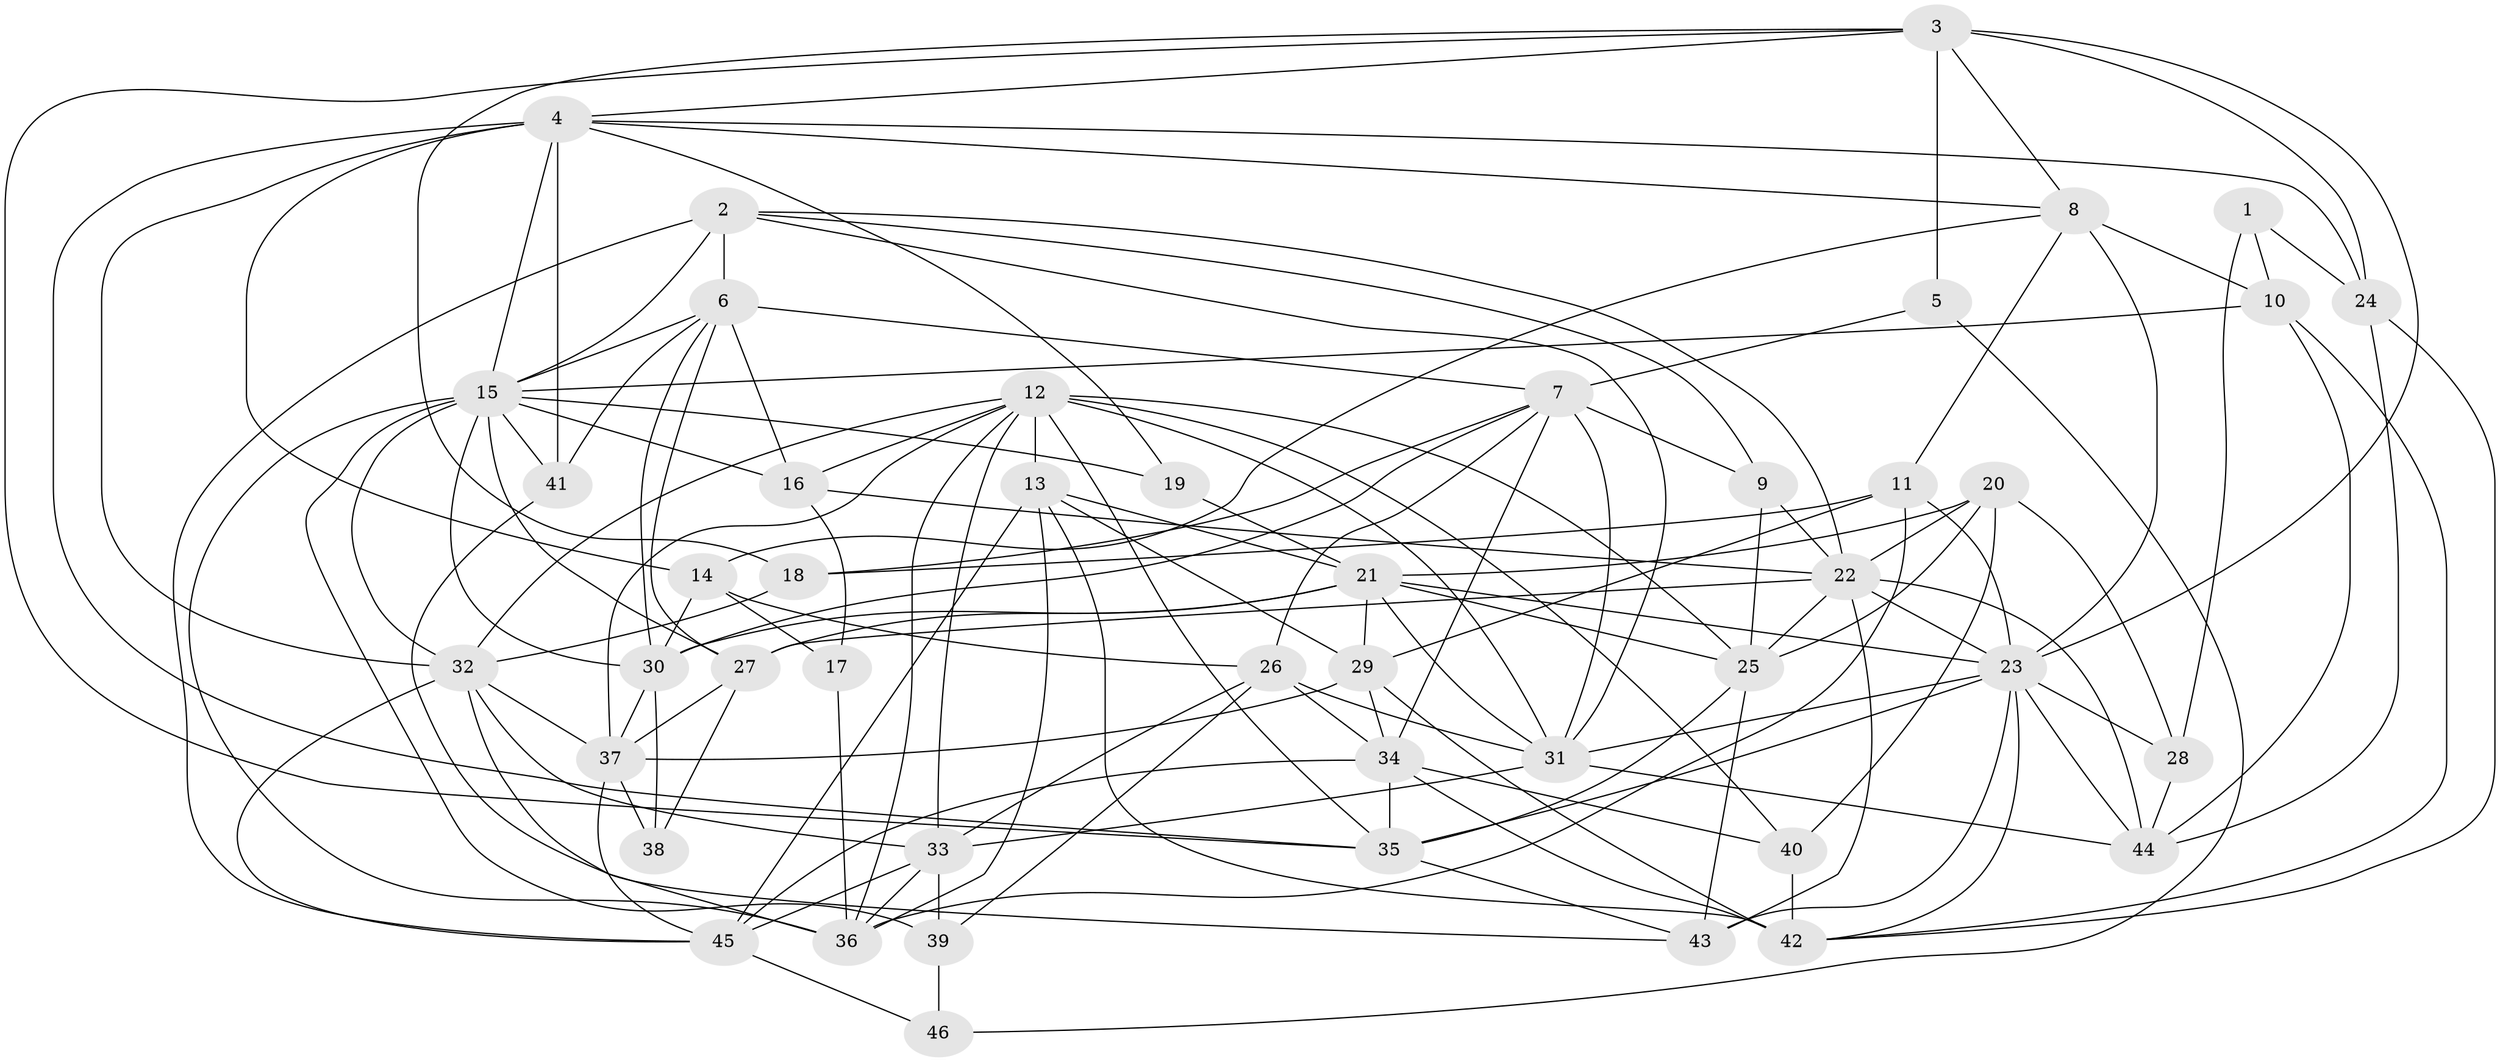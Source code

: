 // original degree distribution, {7: 0.07894736842105263, 3: 0.2982456140350877, 2: 0.14035087719298245, 6: 0.07017543859649122, 5: 0.16666666666666666, 4: 0.23684210526315788, 8: 0.008771929824561403}
// Generated by graph-tools (version 1.1) at 2025/37/03/04/25 23:37:02]
// undirected, 46 vertices, 140 edges
graph export_dot {
  node [color=gray90,style=filled];
  1;
  2;
  3;
  4;
  5;
  6;
  7;
  8;
  9;
  10;
  11;
  12;
  13;
  14;
  15;
  16;
  17;
  18;
  19;
  20;
  21;
  22;
  23;
  24;
  25;
  26;
  27;
  28;
  29;
  30;
  31;
  32;
  33;
  34;
  35;
  36;
  37;
  38;
  39;
  40;
  41;
  42;
  43;
  44;
  45;
  46;
  1 -- 10 [weight=1.0];
  1 -- 24 [weight=1.0];
  1 -- 28 [weight=1.0];
  2 -- 6 [weight=2.0];
  2 -- 9 [weight=1.0];
  2 -- 15 [weight=1.0];
  2 -- 22 [weight=1.0];
  2 -- 31 [weight=1.0];
  2 -- 45 [weight=1.0];
  3 -- 4 [weight=1.0];
  3 -- 5 [weight=1.0];
  3 -- 8 [weight=1.0];
  3 -- 18 [weight=1.0];
  3 -- 23 [weight=1.0];
  3 -- 24 [weight=1.0];
  3 -- 35 [weight=1.0];
  4 -- 8 [weight=1.0];
  4 -- 14 [weight=1.0];
  4 -- 15 [weight=1.0];
  4 -- 19 [weight=1.0];
  4 -- 24 [weight=1.0];
  4 -- 32 [weight=1.0];
  4 -- 35 [weight=1.0];
  4 -- 41 [weight=2.0];
  5 -- 7 [weight=1.0];
  5 -- 46 [weight=1.0];
  6 -- 7 [weight=1.0];
  6 -- 15 [weight=1.0];
  6 -- 16 [weight=1.0];
  6 -- 27 [weight=1.0];
  6 -- 30 [weight=1.0];
  6 -- 41 [weight=1.0];
  7 -- 9 [weight=1.0];
  7 -- 18 [weight=1.0];
  7 -- 26 [weight=1.0];
  7 -- 30 [weight=1.0];
  7 -- 31 [weight=1.0];
  7 -- 34 [weight=1.0];
  8 -- 10 [weight=1.0];
  8 -- 11 [weight=1.0];
  8 -- 14 [weight=1.0];
  8 -- 23 [weight=1.0];
  9 -- 22 [weight=1.0];
  9 -- 25 [weight=2.0];
  10 -- 15 [weight=1.0];
  10 -- 42 [weight=1.0];
  10 -- 44 [weight=1.0];
  11 -- 18 [weight=1.0];
  11 -- 23 [weight=1.0];
  11 -- 29 [weight=1.0];
  11 -- 36 [weight=1.0];
  12 -- 13 [weight=2.0];
  12 -- 16 [weight=1.0];
  12 -- 25 [weight=1.0];
  12 -- 31 [weight=1.0];
  12 -- 32 [weight=1.0];
  12 -- 33 [weight=1.0];
  12 -- 35 [weight=1.0];
  12 -- 36 [weight=1.0];
  12 -- 37 [weight=1.0];
  12 -- 40 [weight=1.0];
  13 -- 21 [weight=1.0];
  13 -- 29 [weight=1.0];
  13 -- 36 [weight=1.0];
  13 -- 42 [weight=3.0];
  13 -- 45 [weight=1.0];
  14 -- 17 [weight=1.0];
  14 -- 26 [weight=2.0];
  14 -- 30 [weight=1.0];
  15 -- 16 [weight=1.0];
  15 -- 19 [weight=1.0];
  15 -- 27 [weight=1.0];
  15 -- 30 [weight=1.0];
  15 -- 32 [weight=1.0];
  15 -- 36 [weight=1.0];
  15 -- 39 [weight=2.0];
  15 -- 41 [weight=1.0];
  16 -- 17 [weight=1.0];
  16 -- 22 [weight=1.0];
  17 -- 36 [weight=1.0];
  18 -- 32 [weight=1.0];
  19 -- 21 [weight=1.0];
  20 -- 21 [weight=2.0];
  20 -- 22 [weight=1.0];
  20 -- 25 [weight=1.0];
  20 -- 28 [weight=1.0];
  20 -- 40 [weight=1.0];
  21 -- 23 [weight=1.0];
  21 -- 25 [weight=1.0];
  21 -- 27 [weight=1.0];
  21 -- 29 [weight=1.0];
  21 -- 30 [weight=1.0];
  21 -- 31 [weight=1.0];
  22 -- 23 [weight=1.0];
  22 -- 25 [weight=2.0];
  22 -- 27 [weight=1.0];
  22 -- 43 [weight=1.0];
  22 -- 44 [weight=1.0];
  23 -- 28 [weight=1.0];
  23 -- 31 [weight=1.0];
  23 -- 35 [weight=1.0];
  23 -- 42 [weight=1.0];
  23 -- 43 [weight=1.0];
  23 -- 44 [weight=1.0];
  24 -- 42 [weight=1.0];
  24 -- 44 [weight=1.0];
  25 -- 35 [weight=1.0];
  25 -- 43 [weight=1.0];
  26 -- 31 [weight=2.0];
  26 -- 33 [weight=1.0];
  26 -- 34 [weight=1.0];
  26 -- 39 [weight=1.0];
  27 -- 37 [weight=1.0];
  27 -- 38 [weight=1.0];
  28 -- 44 [weight=2.0];
  29 -- 34 [weight=1.0];
  29 -- 37 [weight=2.0];
  29 -- 42 [weight=1.0];
  30 -- 37 [weight=1.0];
  30 -- 38 [weight=1.0];
  31 -- 33 [weight=1.0];
  31 -- 44 [weight=2.0];
  32 -- 33 [weight=2.0];
  32 -- 36 [weight=1.0];
  32 -- 37 [weight=1.0];
  32 -- 45 [weight=1.0];
  33 -- 36 [weight=1.0];
  33 -- 39 [weight=1.0];
  33 -- 45 [weight=1.0];
  34 -- 35 [weight=1.0];
  34 -- 40 [weight=1.0];
  34 -- 42 [weight=1.0];
  34 -- 45 [weight=1.0];
  35 -- 43 [weight=1.0];
  37 -- 38 [weight=1.0];
  37 -- 45 [weight=1.0];
  39 -- 46 [weight=1.0];
  40 -- 42 [weight=2.0];
  41 -- 43 [weight=1.0];
  45 -- 46 [weight=1.0];
}

